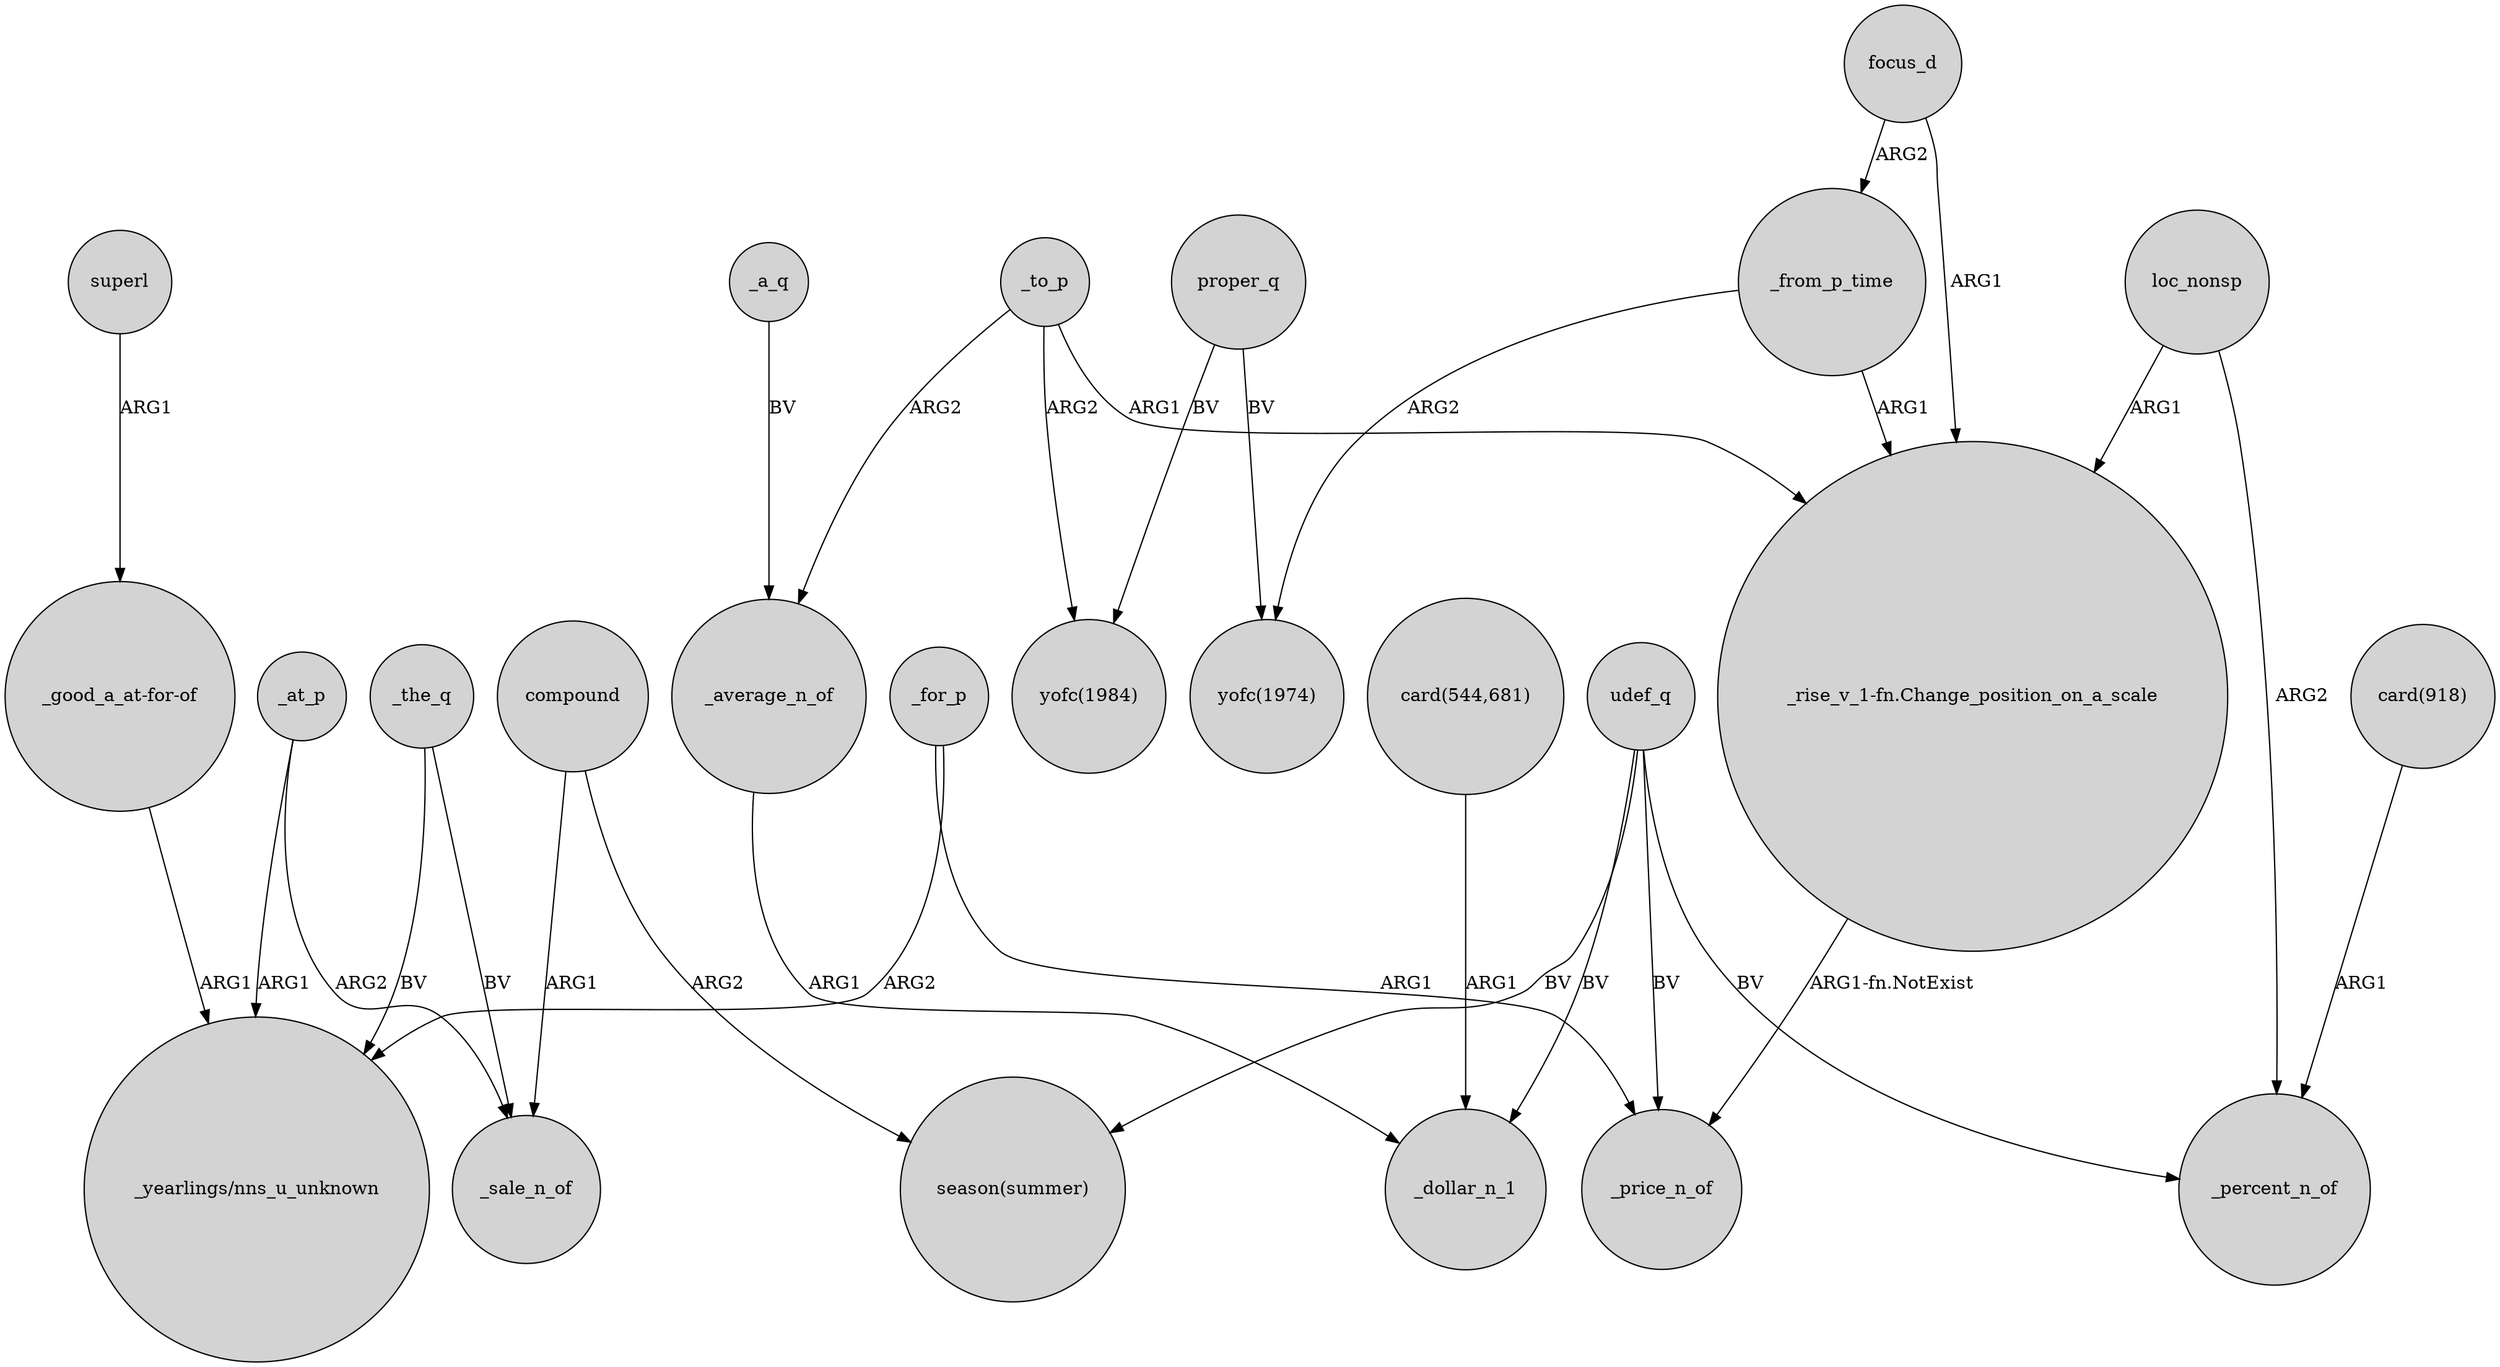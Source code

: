 digraph {
	node [shape=circle style=filled]
	_at_p -> "_yearlings/nns_u_unknown" [label=ARG1]
	compound -> "season(summer)" [label=ARG2]
	_to_p -> _average_n_of [label=ARG2]
	udef_q -> _price_n_of [label=BV]
	udef_q -> "season(summer)" [label=BV]
	_from_p_time -> "_rise_v_1-fn.Change_position_on_a_scale" [label=ARG1]
	_average_n_of -> _dollar_n_1 [label=ARG1]
	_the_q -> "_yearlings/nns_u_unknown" [label=BV]
	_a_q -> _average_n_of [label=BV]
	_for_p -> _price_n_of [label=ARG1]
	proper_q -> "yofc(1984)" [label=BV]
	_to_p -> "yofc(1984)" [label=ARG2]
	"card(544,681)" -> _dollar_n_1 [label=ARG1]
	_for_p -> "_yearlings/nns_u_unknown" [label=ARG2]
	_the_q -> _sale_n_of [label=BV]
	superl -> "_good_a_at-for-of" [label=ARG1]
	loc_nonsp -> _percent_n_of [label=ARG2]
	focus_d -> _from_p_time [label=ARG2]
	loc_nonsp -> "_rise_v_1-fn.Change_position_on_a_scale" [label=ARG1]
	focus_d -> "_rise_v_1-fn.Change_position_on_a_scale" [label=ARG1]
	"_rise_v_1-fn.Change_position_on_a_scale" -> _price_n_of [label="ARG1-fn.NotExist"]
	"card(918)" -> _percent_n_of [label=ARG1]
	_from_p_time -> "yofc(1974)" [label=ARG2]
	proper_q -> "yofc(1974)" [label=BV]
	udef_q -> _percent_n_of [label=BV]
	_to_p -> "_rise_v_1-fn.Change_position_on_a_scale" [label=ARG1]
	_at_p -> _sale_n_of [label=ARG2]
	compound -> _sale_n_of [label=ARG1]
	"_good_a_at-for-of" -> "_yearlings/nns_u_unknown" [label=ARG1]
	udef_q -> _dollar_n_1 [label=BV]
}
